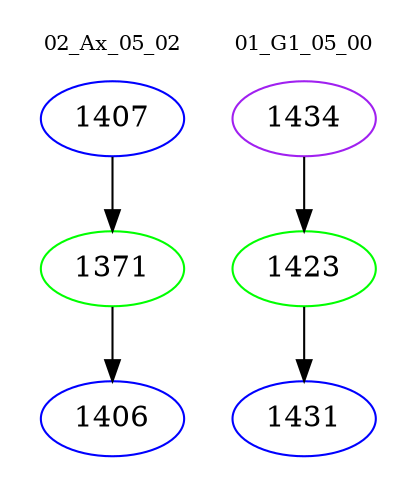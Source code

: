 digraph{
subgraph cluster_0 {
color = white
label = "02_Ax_05_02";
fontsize=10;
T0_1407 [label="1407", color="blue"]
T0_1407 -> T0_1371 [color="black"]
T0_1371 [label="1371", color="green"]
T0_1371 -> T0_1406 [color="black"]
T0_1406 [label="1406", color="blue"]
}
subgraph cluster_1 {
color = white
label = "01_G1_05_00";
fontsize=10;
T1_1434 [label="1434", color="purple"]
T1_1434 -> T1_1423 [color="black"]
T1_1423 [label="1423", color="green"]
T1_1423 -> T1_1431 [color="black"]
T1_1431 [label="1431", color="blue"]
}
}
